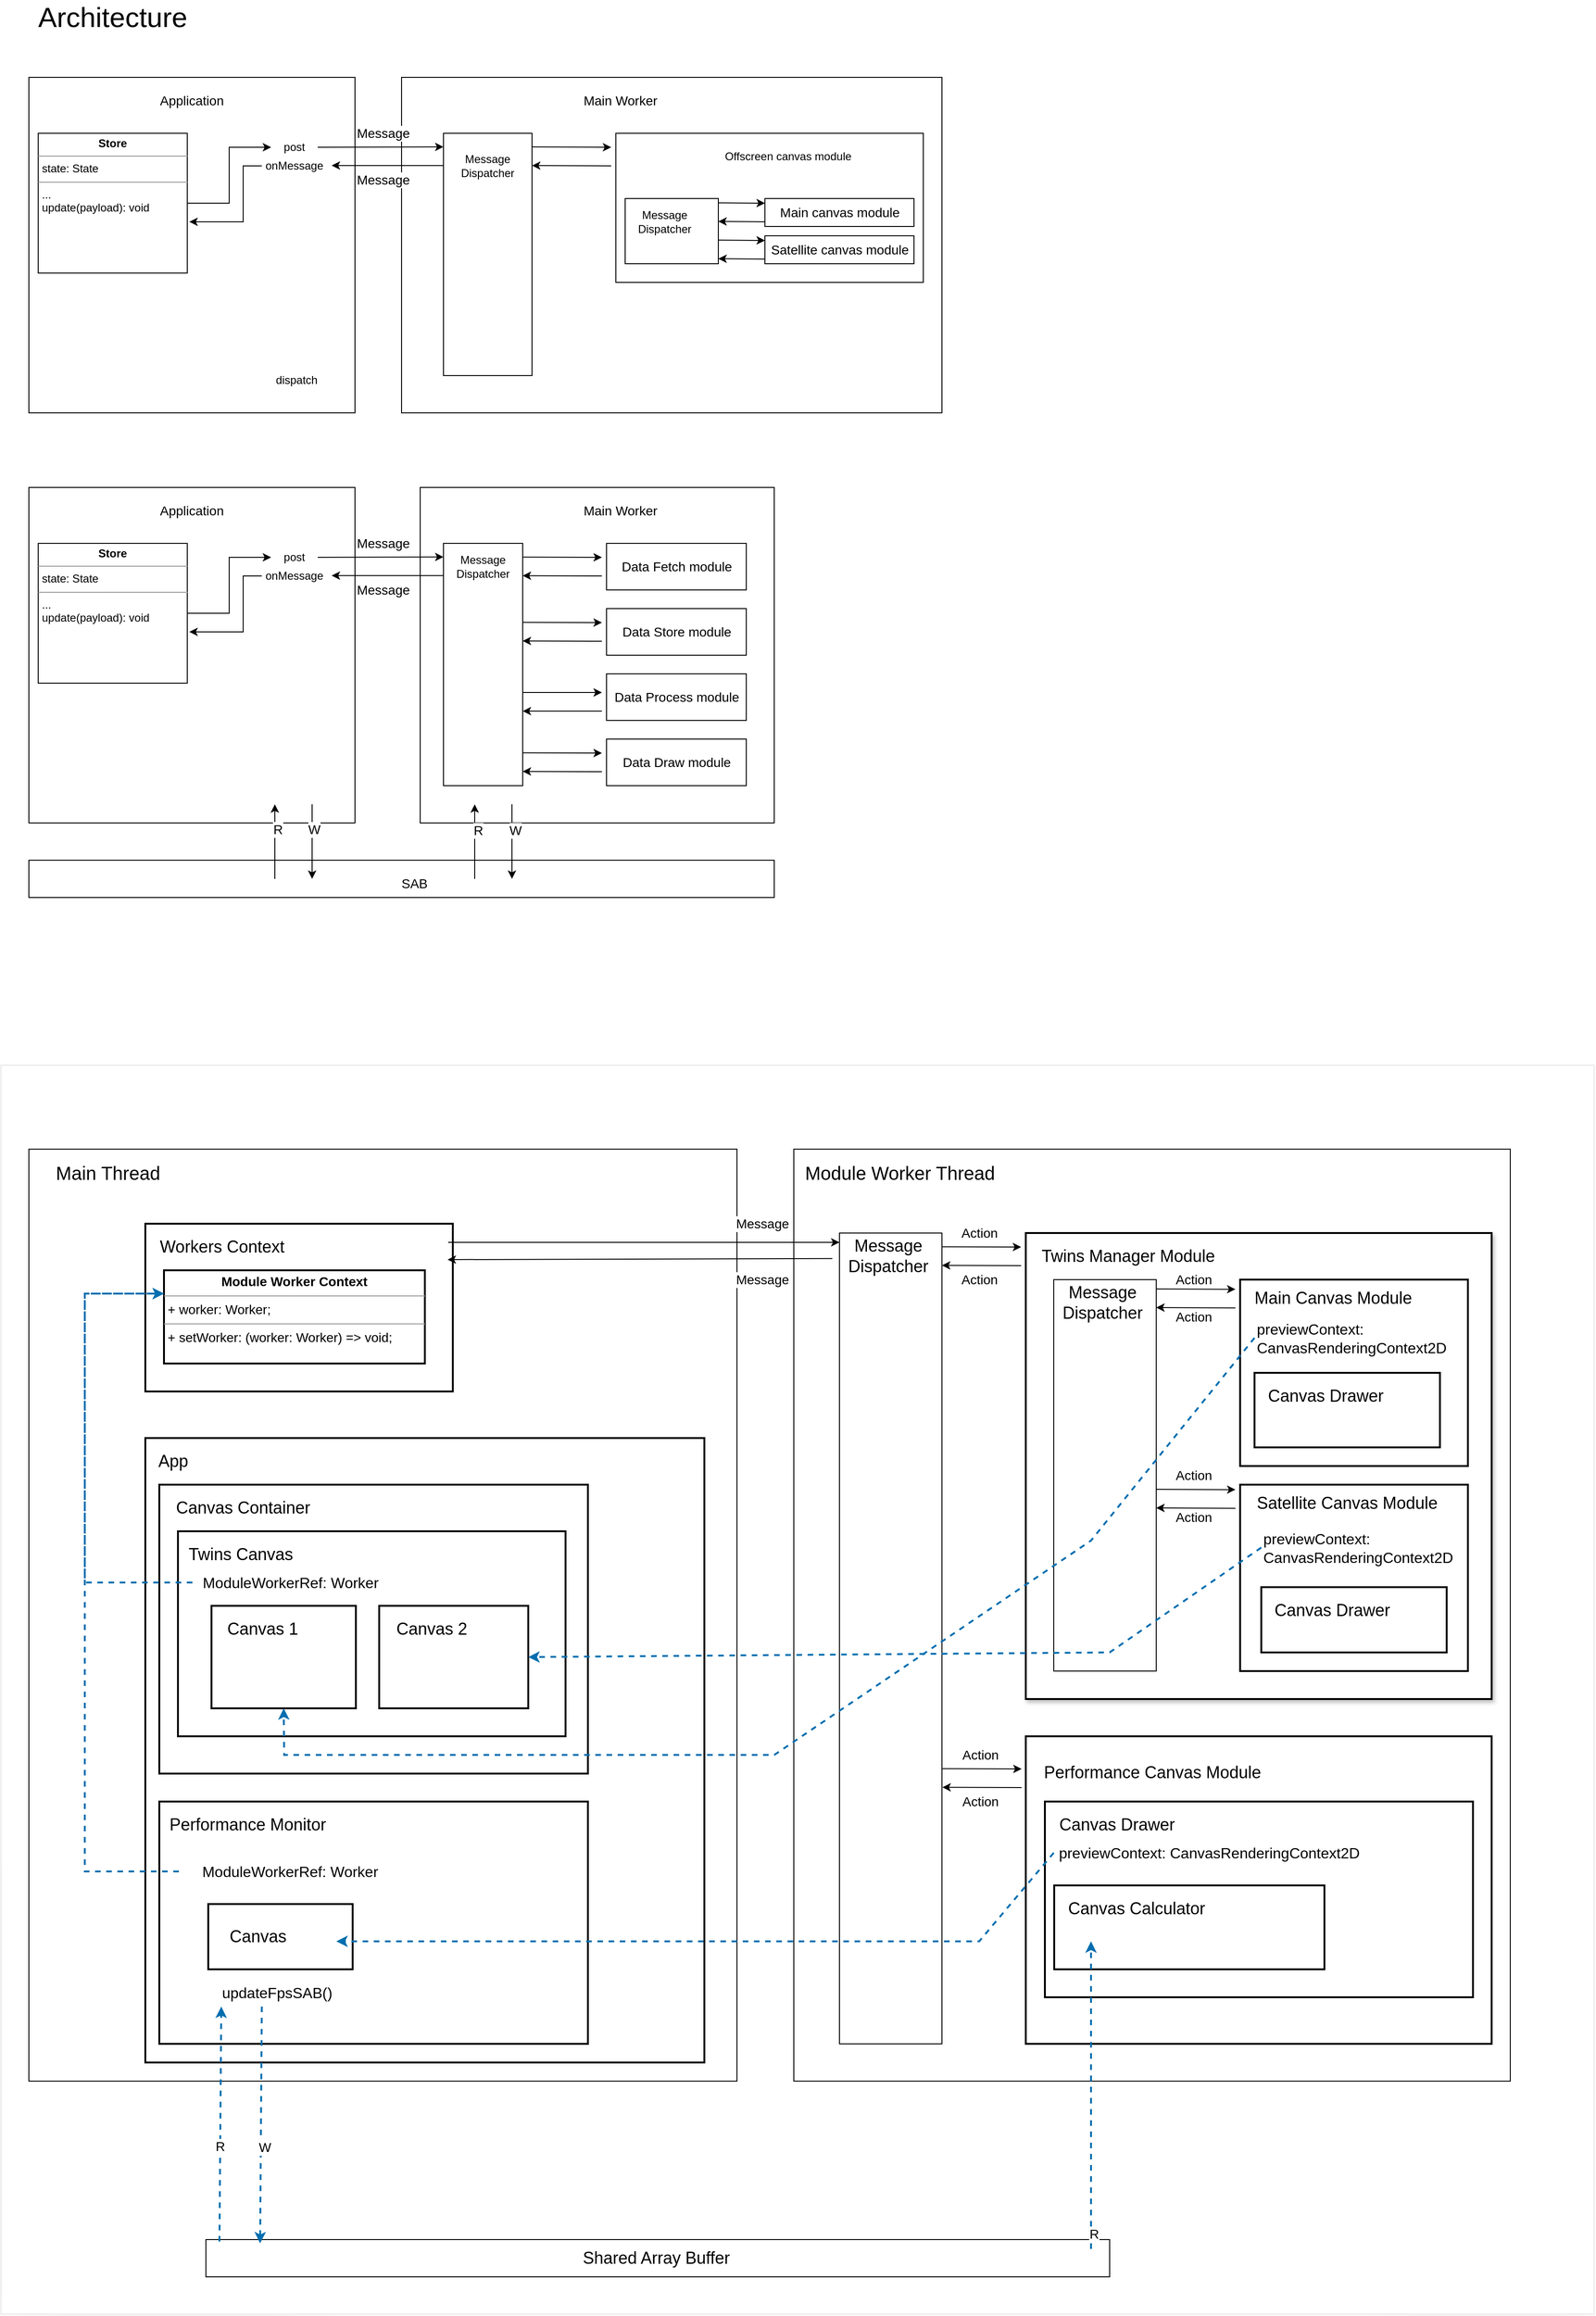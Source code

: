 <mxfile version="20.7.4" type="device"><diagram id="h54g0RJY-SKCdIhrQ2Me" name="Page-1"><mxGraphModel dx="5074" dy="2674" grid="1" gridSize="10" guides="1" tooltips="1" connect="1" arrows="1" fold="1" page="1" pageScale="1" pageWidth="827" pageHeight="1169" math="0" shadow="0"><root><mxCell id="0"/><mxCell id="1" parent="0"/><mxCell id="VuRKrDlXsBCHKtuJXxkc-2" value="" style="rounded=0;whiteSpace=wrap;html=1;" parent="1" vertex="1"><mxGeometry x="-1650" y="80" width="350" height="360" as="geometry"/></mxCell><mxCell id="VuRKrDlXsBCHKtuJXxkc-3" value="" style="rounded=0;whiteSpace=wrap;html=1;" parent="1" vertex="1"><mxGeometry x="-1250" y="80" width="580" height="360" as="geometry"/></mxCell><mxCell id="VuRKrDlXsBCHKtuJXxkc-4" value="Application" style="text;html=1;strokeColor=none;fillColor=none;align=center;verticalAlign=middle;whiteSpace=wrap;rounded=0;fontSize=14;" parent="1" vertex="1"><mxGeometry x="-1505" y="90" width="60" height="30" as="geometry"/></mxCell><mxCell id="VuRKrDlXsBCHKtuJXxkc-5" value="Main Worker" style="text;html=1;strokeColor=none;fillColor=none;align=center;verticalAlign=middle;whiteSpace=wrap;rounded=0;fontSize=14;" parent="1" vertex="1"><mxGeometry x="-1060" y="90" width="90" height="30" as="geometry"/></mxCell><mxCell id="VuRKrDlXsBCHKtuJXxkc-16" value="" style="rounded=0;whiteSpace=wrap;html=1;" parent="1" vertex="1"><mxGeometry x="-1205" y="140" width="95" height="260" as="geometry"/></mxCell><mxCell id="VuRKrDlXsBCHKtuJXxkc-17" value="Message Dispatcher" style="text;html=1;strokeColor=none;fillColor=none;align=center;verticalAlign=middle;whiteSpace=wrap;rounded=0;" parent="1" vertex="1"><mxGeometry x="-1190" y="160" width="65" height="30" as="geometry"/></mxCell><mxCell id="VuRKrDlXsBCHKtuJXxkc-54" value="" style="endArrow=classic;html=1;rounded=0;fontSize=14;" parent="1" edge="1"><mxGeometry width="50" height="50" relative="1" as="geometry"><mxPoint x="-1110" y="154.66" as="sourcePoint"/><mxPoint x="-1025" y="155" as="targetPoint"/></mxGeometry></mxCell><mxCell id="VuRKrDlXsBCHKtuJXxkc-55" value="" style="endArrow=classic;html=1;rounded=0;fontSize=14;" parent="1" edge="1"><mxGeometry width="50" height="50" relative="1" as="geometry"><mxPoint x="-1025" y="175" as="sourcePoint"/><mxPoint x="-1110" y="174.66" as="targetPoint"/></mxGeometry></mxCell><mxCell id="VuRKrDlXsBCHKtuJXxkc-62" value="" style="endArrow=classic;html=1;rounded=0;fontSize=14;exitX=1;exitY=0.5;exitDx=0;exitDy=0;" parent="1" source="VuRKrDlXsBCHKtuJXxkc-70" edge="1"><mxGeometry width="50" height="50" relative="1" as="geometry"><mxPoint x="-1325" y="154.58" as="sourcePoint"/><mxPoint x="-1205" y="154.58" as="targetPoint"/></mxGeometry></mxCell><mxCell id="VuRKrDlXsBCHKtuJXxkc-95" value="Message" style="edgeLabel;html=1;align=center;verticalAlign=middle;resizable=0;points=[];fontSize=14;" parent="VuRKrDlXsBCHKtuJXxkc-62" vertex="1" connectable="0"><mxGeometry x="0.264" y="3" relative="1" as="geometry"><mxPoint x="-16" y="-12" as="offset"/></mxGeometry></mxCell><mxCell id="VuRKrDlXsBCHKtuJXxkc-63" value="" style="endArrow=classic;html=1;rounded=0;fontSize=14;" parent="1" edge="1"><mxGeometry width="50" height="50" relative="1" as="geometry"><mxPoint x="-1205" y="174.58" as="sourcePoint"/><mxPoint x="-1325" y="174.58" as="targetPoint"/></mxGeometry></mxCell><mxCell id="VuRKrDlXsBCHKtuJXxkc-90" style="edgeStyle=orthogonalEdgeStyle;rounded=0;orthogonalLoop=1;jettySize=auto;html=1;exitX=0;exitY=0.5;exitDx=0;exitDy=0;entryX=1.014;entryY=0.633;entryDx=0;entryDy=0;entryPerimeter=0;fontSize=14;" parent="1" source="VuRKrDlXsBCHKtuJXxkc-69" target="VuRKrDlXsBCHKtuJXxkc-87" edge="1"><mxGeometry relative="1" as="geometry"><Array as="points"><mxPoint x="-1420" y="175"/><mxPoint x="-1420" y="235"/></Array></mxGeometry></mxCell><mxCell id="VuRKrDlXsBCHKtuJXxkc-69" value="onMessage" style="text;html=1;strokeColor=none;fillColor=none;align=center;verticalAlign=middle;whiteSpace=wrap;rounded=0;" parent="1" vertex="1"><mxGeometry x="-1400" y="160" width="70" height="30" as="geometry"/></mxCell><mxCell id="VuRKrDlXsBCHKtuJXxkc-70" value="post" style="text;html=1;strokeColor=none;fillColor=none;align=center;verticalAlign=middle;whiteSpace=wrap;rounded=0;" parent="1" vertex="1"><mxGeometry x="-1390" y="140" width="50" height="30" as="geometry"/></mxCell><mxCell id="VuRKrDlXsBCHKtuJXxkc-76" value="dispatch" style="text;html=1;strokeColor=none;fillColor=none;align=center;verticalAlign=middle;whiteSpace=wrap;rounded=0;" parent="1" vertex="1"><mxGeometry x="-1390" y="390" width="55" height="30" as="geometry"/></mxCell><mxCell id="VuRKrDlXsBCHKtuJXxkc-88" style="edgeStyle=orthogonalEdgeStyle;rounded=0;orthogonalLoop=1;jettySize=auto;html=1;exitX=1;exitY=0.5;exitDx=0;exitDy=0;fontSize=14;entryX=0;entryY=0.5;entryDx=0;entryDy=0;" parent="1" source="VuRKrDlXsBCHKtuJXxkc-87" target="VuRKrDlXsBCHKtuJXxkc-70" edge="1"><mxGeometry relative="1" as="geometry"><mxPoint x="-1400" y="155" as="targetPoint"/></mxGeometry></mxCell><mxCell id="VuRKrDlXsBCHKtuJXxkc-87" value="&lt;p style=&quot;margin:0px;margin-top:4px;text-align:center;&quot;&gt;&lt;b&gt;Store&lt;/b&gt;&lt;/p&gt;&lt;hr size=&quot;1&quot;&gt;&lt;p style=&quot;margin:0px;margin-left:4px;&quot;&gt;state: State&lt;/p&gt;&lt;hr size=&quot;1&quot;&gt;&lt;p style=&quot;margin:0px;margin-left:4px;&quot;&gt;...&lt;/p&gt;&lt;p style=&quot;margin:0px;margin-left:4px;&quot;&gt;update(payload): void&lt;/p&gt;" style="verticalAlign=top;align=left;overflow=fill;fontSize=12;fontFamily=Helvetica;html=1;" parent="1" vertex="1"><mxGeometry x="-1640" y="140" width="160" height="150" as="geometry"/></mxCell><mxCell id="VuRKrDlXsBCHKtuJXxkc-96" value="Message" style="edgeLabel;html=1;align=center;verticalAlign=middle;resizable=0;points=[];fontSize=14;" parent="1" vertex="1" connectable="0"><mxGeometry x="-1270.0" y="190.004" as="geometry"/></mxCell><mxCell id="VuRKrDlXsBCHKtuJXxkc-97" value="" style="rounded=0;whiteSpace=wrap;html=1;" parent="1" vertex="1"><mxGeometry x="-1650" y="520" width="350" height="360" as="geometry"/></mxCell><mxCell id="VuRKrDlXsBCHKtuJXxkc-98" value="" style="rounded=0;whiteSpace=wrap;html=1;" parent="1" vertex="1"><mxGeometry x="-1230" y="520" width="380" height="360" as="geometry"/></mxCell><mxCell id="VuRKrDlXsBCHKtuJXxkc-99" value="Application" style="text;html=1;strokeColor=none;fillColor=none;align=center;verticalAlign=middle;whiteSpace=wrap;rounded=0;fontSize=14;" parent="1" vertex="1"><mxGeometry x="-1505" y="530" width="60" height="30" as="geometry"/></mxCell><mxCell id="VuRKrDlXsBCHKtuJXxkc-100" value="Main Worker" style="text;html=1;strokeColor=none;fillColor=none;align=center;verticalAlign=middle;whiteSpace=wrap;rounded=0;fontSize=14;" parent="1" vertex="1"><mxGeometry x="-1060" y="530" width="90" height="30" as="geometry"/></mxCell><mxCell id="VuRKrDlXsBCHKtuJXxkc-101" value="" style="rounded=0;whiteSpace=wrap;html=1;" parent="1" vertex="1"><mxGeometry x="-1205" y="580" width="85" height="260" as="geometry"/></mxCell><mxCell id="VuRKrDlXsBCHKtuJXxkc-102" value="Message Dispatcher" style="text;html=1;strokeColor=none;fillColor=none;align=center;verticalAlign=middle;whiteSpace=wrap;rounded=0;" parent="1" vertex="1"><mxGeometry x="-1200" y="590" width="75" height="30" as="geometry"/></mxCell><mxCell id="VuRKrDlXsBCHKtuJXxkc-103" value="Data Store module" style="html=1;fontSize=14;" parent="1" vertex="1"><mxGeometry x="-1030" y="650" width="150" height="50" as="geometry"/></mxCell><mxCell id="VuRKrDlXsBCHKtuJXxkc-104" value="Data Process module" style="html=1;fontSize=14;" parent="1" vertex="1"><mxGeometry x="-1030" y="720" width="150" height="50" as="geometry"/></mxCell><mxCell id="VuRKrDlXsBCHKtuJXxkc-105" value="Data Draw module" style="html=1;fontSize=14;" parent="1" vertex="1"><mxGeometry x="-1030" y="790" width="150" height="50" as="geometry"/></mxCell><mxCell id="VuRKrDlXsBCHKtuJXxkc-106" value="Data Fetch module" style="html=1;fontSize=14;" parent="1" vertex="1"><mxGeometry x="-1030" y="580" width="150" height="50" as="geometry"/></mxCell><mxCell id="VuRKrDlXsBCHKtuJXxkc-115" value="" style="endArrow=classic;html=1;rounded=0;fontSize=14;exitX=1;exitY=0.5;exitDx=0;exitDy=0;" parent="1" source="VuRKrDlXsBCHKtuJXxkc-120" edge="1"><mxGeometry width="50" height="50" relative="1" as="geometry"><mxPoint x="-1325" y="594.58" as="sourcePoint"/><mxPoint x="-1205" y="594.58" as="targetPoint"/></mxGeometry></mxCell><mxCell id="VuRKrDlXsBCHKtuJXxkc-116" value="Message" style="edgeLabel;html=1;align=center;verticalAlign=middle;resizable=0;points=[];fontSize=14;" parent="VuRKrDlXsBCHKtuJXxkc-115" vertex="1" connectable="0"><mxGeometry x="0.264" y="3" relative="1" as="geometry"><mxPoint x="-16" y="-12" as="offset"/></mxGeometry></mxCell><mxCell id="VuRKrDlXsBCHKtuJXxkc-117" value="" style="endArrow=classic;html=1;rounded=0;fontSize=14;" parent="1" edge="1"><mxGeometry width="50" height="50" relative="1" as="geometry"><mxPoint x="-1205" y="614.58" as="sourcePoint"/><mxPoint x="-1325" y="614.58" as="targetPoint"/></mxGeometry></mxCell><mxCell id="VuRKrDlXsBCHKtuJXxkc-118" style="edgeStyle=orthogonalEdgeStyle;rounded=0;orthogonalLoop=1;jettySize=auto;html=1;exitX=0;exitY=0.5;exitDx=0;exitDy=0;entryX=1.014;entryY=0.633;entryDx=0;entryDy=0;entryPerimeter=0;fontSize=14;" parent="1" source="VuRKrDlXsBCHKtuJXxkc-119" target="VuRKrDlXsBCHKtuJXxkc-123" edge="1"><mxGeometry relative="1" as="geometry"><Array as="points"><mxPoint x="-1420" y="615"/><mxPoint x="-1420" y="675"/></Array></mxGeometry></mxCell><mxCell id="VuRKrDlXsBCHKtuJXxkc-119" value="onMessage" style="text;html=1;strokeColor=none;fillColor=none;align=center;verticalAlign=middle;whiteSpace=wrap;rounded=0;" parent="1" vertex="1"><mxGeometry x="-1400" y="600" width="70" height="30" as="geometry"/></mxCell><mxCell id="VuRKrDlXsBCHKtuJXxkc-120" value="post" style="text;html=1;strokeColor=none;fillColor=none;align=center;verticalAlign=middle;whiteSpace=wrap;rounded=0;" parent="1" vertex="1"><mxGeometry x="-1390" y="580" width="50" height="30" as="geometry"/></mxCell><mxCell id="VuRKrDlXsBCHKtuJXxkc-122" style="edgeStyle=orthogonalEdgeStyle;rounded=0;orthogonalLoop=1;jettySize=auto;html=1;exitX=1;exitY=0.5;exitDx=0;exitDy=0;fontSize=14;entryX=0;entryY=0.5;entryDx=0;entryDy=0;" parent="1" source="VuRKrDlXsBCHKtuJXxkc-123" target="VuRKrDlXsBCHKtuJXxkc-120" edge="1"><mxGeometry relative="1" as="geometry"><mxPoint x="-1400" y="595" as="targetPoint"/></mxGeometry></mxCell><mxCell id="VuRKrDlXsBCHKtuJXxkc-123" value="&lt;p style=&quot;margin:0px;margin-top:4px;text-align:center;&quot;&gt;&lt;b&gt;Store&lt;/b&gt;&lt;/p&gt;&lt;hr size=&quot;1&quot;&gt;&lt;p style=&quot;margin:0px;margin-left:4px;&quot;&gt;state: State&lt;/p&gt;&lt;hr size=&quot;1&quot;&gt;&lt;p style=&quot;margin:0px;margin-left:4px;&quot;&gt;...&lt;/p&gt;&lt;p style=&quot;margin:0px;margin-left:4px;&quot;&gt;update(payload): void&lt;/p&gt;" style="verticalAlign=top;align=left;overflow=fill;fontSize=12;fontFamily=Helvetica;html=1;" parent="1" vertex="1"><mxGeometry x="-1640" y="580" width="160" height="150" as="geometry"/></mxCell><mxCell id="VuRKrDlXsBCHKtuJXxkc-124" value="Message" style="edgeLabel;html=1;align=center;verticalAlign=middle;resizable=0;points=[];fontSize=14;" parent="1" vertex="1" connectable="0"><mxGeometry x="-1270.0" y="630.004" as="geometry"/></mxCell><mxCell id="VuRKrDlXsBCHKtuJXxkc-125" value="" style="rounded=0;whiteSpace=wrap;html=1;fontSize=14;" parent="1" vertex="1"><mxGeometry x="-1650" y="920" width="800" height="40" as="geometry"/></mxCell><mxCell id="VuRKrDlXsBCHKtuJXxkc-126" value="SAB" style="text;html=1;strokeColor=none;fillColor=none;align=center;verticalAlign=middle;whiteSpace=wrap;rounded=0;fontSize=14;" parent="1" vertex="1"><mxGeometry x="-1266" y="930" width="60" height="30" as="geometry"/></mxCell><mxCell id="VuRKrDlXsBCHKtuJXxkc-136" value="" style="endArrow=classic;html=1;rounded=0;fontSize=14;" parent="1" edge="1"><mxGeometry width="50" height="50" relative="1" as="geometry"><mxPoint x="-1171.5" y="940" as="sourcePoint"/><mxPoint x="-1171.5" y="860" as="targetPoint"/></mxGeometry></mxCell><mxCell id="VuRKrDlXsBCHKtuJXxkc-141" value="R" style="edgeLabel;html=1;align=center;verticalAlign=middle;resizable=0;points=[];fontSize=14;" parent="VuRKrDlXsBCHKtuJXxkc-136" vertex="1" connectable="0"><mxGeometry x="0.295" y="-3" relative="1" as="geometry"><mxPoint as="offset"/></mxGeometry></mxCell><mxCell id="VuRKrDlXsBCHKtuJXxkc-137" value="" style="endArrow=classic;html=1;rounded=0;fontSize=14;" parent="1" edge="1"><mxGeometry width="50" height="50" relative="1" as="geometry"><mxPoint x="-1131.5" y="860" as="sourcePoint"/><mxPoint x="-1131.5" y="940" as="targetPoint"/></mxGeometry></mxCell><mxCell id="VuRKrDlXsBCHKtuJXxkc-140" value="W" style="edgeLabel;html=1;align=center;verticalAlign=middle;resizable=0;points=[];fontSize=14;" parent="VuRKrDlXsBCHKtuJXxkc-137" vertex="1" connectable="0"><mxGeometry x="-0.315" y="3" relative="1" as="geometry"><mxPoint as="offset"/></mxGeometry></mxCell><mxCell id="VuRKrDlXsBCHKtuJXxkc-138" value="" style="endArrow=classic;html=1;rounded=0;fontSize=14;" parent="1" edge="1"><mxGeometry width="50" height="50" relative="1" as="geometry"><mxPoint x="-1386" y="940" as="sourcePoint"/><mxPoint x="-1386" y="860" as="targetPoint"/></mxGeometry></mxCell><mxCell id="VuRKrDlXsBCHKtuJXxkc-143" value="R" style="edgeLabel;html=1;align=center;verticalAlign=middle;resizable=0;points=[];fontSize=14;" parent="VuRKrDlXsBCHKtuJXxkc-138" vertex="1" connectable="0"><mxGeometry x="0.335" y="-3" relative="1" as="geometry"><mxPoint as="offset"/></mxGeometry></mxCell><mxCell id="VuRKrDlXsBCHKtuJXxkc-139" value="" style="endArrow=classic;html=1;rounded=0;fontSize=14;" parent="1" edge="1"><mxGeometry width="50" height="50" relative="1" as="geometry"><mxPoint x="-1346" y="860" as="sourcePoint"/><mxPoint x="-1346" y="940" as="targetPoint"/></mxGeometry></mxCell><mxCell id="VuRKrDlXsBCHKtuJXxkc-142" value="W" style="edgeLabel;html=1;align=center;verticalAlign=middle;resizable=0;points=[];fontSize=14;" parent="VuRKrDlXsBCHKtuJXxkc-139" vertex="1" connectable="0"><mxGeometry x="-0.335" y="2" relative="1" as="geometry"><mxPoint as="offset"/></mxGeometry></mxCell><mxCell id="VuRKrDlXsBCHKtuJXxkc-147" value="Architecture" style="text;html=1;strokeColor=none;fillColor=none;align=center;verticalAlign=middle;whiteSpace=wrap;rounded=0;fontSize=30;" parent="1" vertex="1"><mxGeometry x="-1650" width="180" height="30" as="geometry"/></mxCell><mxCell id="VuRKrDlXsBCHKtuJXxkc-157" value="" style="endArrow=classic;html=1;rounded=0;fontSize=14;" parent="1" edge="1"><mxGeometry width="50" height="50" relative="1" as="geometry"><mxPoint x="-1120" y="594.7" as="sourcePoint"/><mxPoint x="-1035" y="595.04" as="targetPoint"/></mxGeometry></mxCell><mxCell id="VuRKrDlXsBCHKtuJXxkc-158" value="" style="endArrow=classic;html=1;rounded=0;fontSize=14;" parent="1" edge="1"><mxGeometry width="50" height="50" relative="1" as="geometry"><mxPoint x="-1035" y="615.04" as="sourcePoint"/><mxPoint x="-1120" y="614.7" as="targetPoint"/></mxGeometry></mxCell><mxCell id="VuRKrDlXsBCHKtuJXxkc-159" value="" style="endArrow=classic;html=1;rounded=0;fontSize=14;" parent="1" edge="1"><mxGeometry width="50" height="50" relative="1" as="geometry"><mxPoint x="-1120" y="664.7" as="sourcePoint"/><mxPoint x="-1035" y="665.04" as="targetPoint"/></mxGeometry></mxCell><mxCell id="VuRKrDlXsBCHKtuJXxkc-160" value="" style="endArrow=classic;html=1;rounded=0;fontSize=14;" parent="1" edge="1"><mxGeometry width="50" height="50" relative="1" as="geometry"><mxPoint x="-1035" y="685.04" as="sourcePoint"/><mxPoint x="-1120" y="684.7" as="targetPoint"/></mxGeometry></mxCell><mxCell id="VuRKrDlXsBCHKtuJXxkc-161" value="" style="endArrow=classic;html=1;rounded=0;fontSize=14;" parent="1" edge="1"><mxGeometry width="50" height="50" relative="1" as="geometry"><mxPoint x="-1120" y="740.04" as="sourcePoint"/><mxPoint x="-1035" y="740.04" as="targetPoint"/></mxGeometry></mxCell><mxCell id="VuRKrDlXsBCHKtuJXxkc-162" value="" style="endArrow=classic;html=1;rounded=0;fontSize=14;" parent="1" edge="1"><mxGeometry width="50" height="50" relative="1" as="geometry"><mxPoint x="-1035" y="760.04" as="sourcePoint"/><mxPoint x="-1120" y="760.04" as="targetPoint"/></mxGeometry></mxCell><mxCell id="VuRKrDlXsBCHKtuJXxkc-163" value="" style="endArrow=classic;html=1;rounded=0;fontSize=14;" parent="1" edge="1"><mxGeometry width="50" height="50" relative="1" as="geometry"><mxPoint x="-1120" y="804.7" as="sourcePoint"/><mxPoint x="-1035" y="805.04" as="targetPoint"/></mxGeometry></mxCell><mxCell id="VuRKrDlXsBCHKtuJXxkc-164" value="" style="endArrow=classic;html=1;rounded=0;fontSize=14;" parent="1" edge="1"><mxGeometry width="50" height="50" relative="1" as="geometry"><mxPoint x="-1035" y="825.04" as="sourcePoint"/><mxPoint x="-1120" y="824.7" as="targetPoint"/></mxGeometry></mxCell><mxCell id="S-R1VQh-44AHPfIKQIAo-4" value="" style="rounded=0;whiteSpace=wrap;html=1;" parent="1" vertex="1"><mxGeometry x="-1020" y="140" width="330" height="160" as="geometry"/></mxCell><mxCell id="S-R1VQh-44AHPfIKQIAo-5" value="Main canvas module" style="html=1;fontSize=14;" parent="1" vertex="1"><mxGeometry x="-860" y="210" width="160" height="30" as="geometry"/></mxCell><mxCell id="S-R1VQh-44AHPfIKQIAo-6" value="Satellite canvas module" style="html=1;fontSize=14;" parent="1" vertex="1"><mxGeometry x="-860" y="250" width="160" height="30" as="geometry"/></mxCell><mxCell id="S-R1VQh-44AHPfIKQIAo-7" value="Offscreen canvas module" style="text;html=1;strokeColor=none;fillColor=none;align=center;verticalAlign=middle;whiteSpace=wrap;rounded=0;" parent="1" vertex="1"><mxGeometry x="-910" y="150" width="150" height="30" as="geometry"/></mxCell><mxCell id="S-R1VQh-44AHPfIKQIAo-8" value="" style="rounded=0;whiteSpace=wrap;html=1;" parent="1" vertex="1"><mxGeometry x="-1010" y="210" width="100" height="70" as="geometry"/></mxCell><mxCell id="S-R1VQh-44AHPfIKQIAo-9" value="Message Dispatcher" style="text;html=1;strokeColor=none;fillColor=none;align=center;verticalAlign=middle;whiteSpace=wrap;rounded=0;" parent="1" vertex="1"><mxGeometry x="-1000" y="220" width="65" height="30" as="geometry"/></mxCell><mxCell id="S-R1VQh-44AHPfIKQIAo-10" value="" style="endArrow=classic;html=1;rounded=0;fontSize=14;" parent="1" edge="1"><mxGeometry width="50" height="50" relative="1" as="geometry"><mxPoint x="-910" y="214.57" as="sourcePoint"/><mxPoint x="-860" y="215" as="targetPoint"/></mxGeometry></mxCell><mxCell id="S-R1VQh-44AHPfIKQIAo-11" value="" style="endArrow=classic;html=1;rounded=0;fontSize=14;" parent="1" edge="1"><mxGeometry width="50" height="50" relative="1" as="geometry"><mxPoint x="-860" y="235" as="sourcePoint"/><mxPoint x="-910" y="234.57" as="targetPoint"/></mxGeometry></mxCell><mxCell id="S-R1VQh-44AHPfIKQIAo-12" value="" style="endArrow=classic;html=1;rounded=0;fontSize=14;" parent="1" edge="1"><mxGeometry width="50" height="50" relative="1" as="geometry"><mxPoint x="-910" y="254.57" as="sourcePoint"/><mxPoint x="-860" y="255" as="targetPoint"/></mxGeometry></mxCell><mxCell id="S-R1VQh-44AHPfIKQIAo-13" value="" style="endArrow=classic;html=1;rounded=0;fontSize=14;" parent="1" edge="1"><mxGeometry width="50" height="50" relative="1" as="geometry"><mxPoint x="-860" y="275" as="sourcePoint"/><mxPoint x="-910" y="274.57" as="targetPoint"/></mxGeometry></mxCell><mxCell id="ACJTc31uVRJw_u5zRd6C-112" value="" style="rounded=0;whiteSpace=wrap;html=1;shadow=0;glass=0;sketch=1;strokeColor=#F0F0F0;strokeWidth=2;fontSize=16;" vertex="1" parent="1"><mxGeometry x="-1680" y="1140" width="1710" height="1340" as="geometry"/></mxCell><mxCell id="ACJTc31uVRJw_u5zRd6C-113" value="" style="rounded=0;whiteSpace=wrap;html=1;" vertex="1" parent="1"><mxGeometry x="-1650" y="1230" width="760" height="1000" as="geometry"/></mxCell><mxCell id="ACJTc31uVRJw_u5zRd6C-114" value="Main Thread" style="text;html=1;strokeColor=none;fillColor=none;align=center;verticalAlign=middle;whiteSpace=wrap;rounded=0;strokeWidth=2;fontSize=18;" vertex="1" parent="1"><mxGeometry x="-829" y="1230" width="150" height="30" as="geometry"/></mxCell><mxCell id="ACJTc31uVRJw_u5zRd6C-115" value="" style="rounded=0;whiteSpace=wrap;html=1;" vertex="1" parent="1"><mxGeometry x="-829" y="1230" width="769" height="1000" as="geometry"/></mxCell><mxCell id="ACJTc31uVRJw_u5zRd6C-116" value="Main Thread" style="text;html=1;strokeColor=none;fillColor=none;align=center;verticalAlign=middle;whiteSpace=wrap;rounded=0;strokeWidth=2;fontSize=20;" vertex="1" parent="1"><mxGeometry x="-1640" y="1240" width="150" height="30" as="geometry"/></mxCell><mxCell id="ACJTc31uVRJw_u5zRd6C-117" value="Module Worker Thread" style="text;html=1;strokeColor=none;fillColor=none;align=center;verticalAlign=middle;whiteSpace=wrap;rounded=0;strokeWidth=2;fontSize=20;" vertex="1" parent="1"><mxGeometry x="-820" y="1240" width="210" height="30" as="geometry"/></mxCell><mxCell id="ACJTc31uVRJw_u5zRd6C-118" value="" style="rounded=0;whiteSpace=wrap;html=1;strokeWidth=2;fontSize=18;" vertex="1" parent="1"><mxGeometry x="-1525" y="1540" width="600" height="670" as="geometry"/></mxCell><mxCell id="ACJTc31uVRJw_u5zRd6C-119" value="App" style="text;html=1;strokeColor=none;fillColor=none;align=center;verticalAlign=middle;whiteSpace=wrap;rounded=0;strokeWidth=2;fontSize=18;" vertex="1" parent="1"><mxGeometry x="-1525" y="1550" width="60" height="30" as="geometry"/></mxCell><mxCell id="ACJTc31uVRJw_u5zRd6C-120" value="" style="rounded=0;whiteSpace=wrap;html=1;strokeWidth=2;fontSize=18;" vertex="1" parent="1"><mxGeometry x="-1510" y="1590" width="460" height="310" as="geometry"/></mxCell><mxCell id="ACJTc31uVRJw_u5zRd6C-121" value="" style="rounded=0;whiteSpace=wrap;html=1;strokeWidth=2;fontSize=18;" vertex="1" parent="1"><mxGeometry x="-1510" y="1930" width="460" height="260" as="geometry"/></mxCell><mxCell id="ACJTc31uVRJw_u5zRd6C-122" value="Performance Monitor" style="text;html=1;strokeColor=none;fillColor=none;align=center;verticalAlign=middle;whiteSpace=wrap;rounded=0;strokeWidth=2;fontSize=18;" vertex="1" parent="1"><mxGeometry x="-1505" y="1940" width="180" height="30" as="geometry"/></mxCell><mxCell id="ACJTc31uVRJw_u5zRd6C-123" value="Canvas Container" style="text;html=1;strokeColor=none;fillColor=none;align=center;verticalAlign=middle;whiteSpace=wrap;rounded=0;strokeWidth=2;fontSize=18;" vertex="1" parent="1"><mxGeometry x="-1500" y="1600" width="160" height="30" as="geometry"/></mxCell><mxCell id="ACJTc31uVRJw_u5zRd6C-124" value="" style="rounded=0;whiteSpace=wrap;html=1;strokeWidth=2;fontSize=18;" vertex="1" parent="1"><mxGeometry x="-1490" y="1640" width="416" height="220" as="geometry"/></mxCell><mxCell id="ACJTc31uVRJw_u5zRd6C-125" value="Twins Canvas" style="text;html=1;strokeColor=none;fillColor=none;align=center;verticalAlign=middle;whiteSpace=wrap;rounded=0;strokeWidth=2;fontSize=18;" vertex="1" parent="1"><mxGeometry x="-1485" y="1650" width="125" height="30" as="geometry"/></mxCell><mxCell id="ACJTc31uVRJw_u5zRd6C-126" value="" style="rounded=0;whiteSpace=wrap;html=1;strokeWidth=2;fontSize=18;" vertex="1" parent="1"><mxGeometry x="-1525" y="1310" width="330" height="180" as="geometry"/></mxCell><mxCell id="ACJTc31uVRJw_u5zRd6C-127" value="Workers Context" style="text;html=1;strokeColor=none;fillColor=none;align=center;verticalAlign=middle;whiteSpace=wrap;rounded=0;strokeWidth=2;fontSize=18;" vertex="1" parent="1"><mxGeometry x="-1520" y="1320" width="155" height="30" as="geometry"/></mxCell><mxCell id="ACJTc31uVRJw_u5zRd6C-128" value="&lt;p style=&quot;margin:0px;margin-top:4px;text-align:center;&quot;&gt;&lt;b style=&quot;font-size: 14px;&quot;&gt;Module Worker Context&lt;/b&gt;&lt;/p&gt;&lt;hr size=&quot;1&quot;&gt;&lt;p style=&quot;margin: 0px 0px 0px 4px; font-size: 14px;&quot;&gt;+ worker: Worker;&lt;/p&gt;&lt;hr size=&quot;1&quot;&gt;&lt;p style=&quot;margin: 0px 0px 0px 4px; font-size: 14px;&quot;&gt;+ setWorker: (worker: Worker) =&amp;gt; void;&lt;/p&gt;" style="verticalAlign=top;align=left;overflow=fill;fontSize=12;fontFamily=Helvetica;html=1;strokeWidth=2;" vertex="1" parent="1"><mxGeometry x="-1505" y="1360" width="280" height="100" as="geometry"/></mxCell><mxCell id="ACJTc31uVRJw_u5zRd6C-129" value="" style="rounded=0;whiteSpace=wrap;html=1;fontSize=14;" vertex="1" parent="1"><mxGeometry x="-780" y="1320" width="110" height="870" as="geometry"/></mxCell><mxCell id="ACJTc31uVRJw_u5zRd6C-130" value="Message Dispatcher" style="text;html=1;strokeColor=none;fillColor=none;align=center;verticalAlign=middle;whiteSpace=wrap;rounded=0;fontSize=18;" vertex="1" parent="1"><mxGeometry x="-780" y="1330" width="105" height="30" as="geometry"/></mxCell><mxCell id="ACJTc31uVRJw_u5zRd6C-131" value="" style="endArrow=classic;html=1;rounded=0;fontSize=14;" edge="1" parent="1"><mxGeometry width="50" height="50" relative="1" as="geometry"><mxPoint x="-670" y="1334.7" as="sourcePoint"/><mxPoint x="-585" y="1335.04" as="targetPoint"/></mxGeometry></mxCell><mxCell id="ACJTc31uVRJw_u5zRd6C-132" value="" style="endArrow=classic;html=1;rounded=0;fontSize=14;" edge="1" parent="1"><mxGeometry width="50" height="50" relative="1" as="geometry"><mxPoint x="-585" y="1355.04" as="sourcePoint"/><mxPoint x="-670" y="1354.7" as="targetPoint"/></mxGeometry></mxCell><mxCell id="ACJTc31uVRJw_u5zRd6C-133" value="" style="rounded=0;whiteSpace=wrap;html=1;strokeWidth=2;fontSize=18;glass=0;shadow=1;" vertex="1" parent="1"><mxGeometry x="-580" y="1320" width="500" height="500" as="geometry"/></mxCell><mxCell id="ACJTc31uVRJw_u5zRd6C-134" value="Twins Manager Module" style="text;html=1;strokeColor=none;fillColor=none;align=center;verticalAlign=middle;whiteSpace=wrap;rounded=0;strokeWidth=2;fontSize=18;" vertex="1" parent="1"><mxGeometry x="-570" y="1330" width="200" height="30" as="geometry"/></mxCell><mxCell id="ACJTc31uVRJw_u5zRd6C-135" value="" style="rounded=0;whiteSpace=wrap;html=1;strokeWidth=2;fontSize=18;" vertex="1" parent="1"><mxGeometry x="-350" y="1370" width="244.5" height="200" as="geometry"/></mxCell><mxCell id="ACJTc31uVRJw_u5zRd6C-136" value="Main Canvas Module" style="text;html=1;strokeColor=none;fillColor=none;align=center;verticalAlign=middle;whiteSpace=wrap;rounded=0;strokeWidth=2;fontSize=18;" vertex="1" parent="1"><mxGeometry x="-340" y="1375" width="180" height="30" as="geometry"/></mxCell><mxCell id="ACJTc31uVRJw_u5zRd6C-137" value="" style="rounded=0;whiteSpace=wrap;html=1;strokeWidth=2;fontSize=18;" vertex="1" parent="1"><mxGeometry x="-350" y="1590" width="244.5" height="200" as="geometry"/></mxCell><mxCell id="ACJTc31uVRJw_u5zRd6C-138" value="Satellite Canvas Module" style="text;html=1;strokeColor=none;fillColor=none;align=center;verticalAlign=middle;whiteSpace=wrap;rounded=0;strokeWidth=2;fontSize=18;" vertex="1" parent="1"><mxGeometry x="-340" y="1595" width="210" height="30" as="geometry"/></mxCell><mxCell id="ACJTc31uVRJw_u5zRd6C-139" value="" style="rounded=0;whiteSpace=wrap;html=1;strokeWidth=2;fontSize=18;" vertex="1" parent="1"><mxGeometry x="-1454" y="1720" width="155" height="110" as="geometry"/></mxCell><mxCell id="ACJTc31uVRJw_u5zRd6C-140" value="" style="rounded=0;whiteSpace=wrap;html=1;strokeWidth=2;fontSize=18;" vertex="1" parent="1"><mxGeometry x="-1274" y="1720" width="160" height="110" as="geometry"/></mxCell><mxCell id="ACJTc31uVRJw_u5zRd6C-141" value="Canvas 1" style="text;html=1;strokeColor=none;fillColor=none;align=center;verticalAlign=middle;whiteSpace=wrap;rounded=0;strokeWidth=2;fontSize=18;" vertex="1" parent="1"><mxGeometry x="-1444" y="1730" width="90" height="30" as="geometry"/></mxCell><mxCell id="ACJTc31uVRJw_u5zRd6C-142" value="Canvas 2" style="text;html=1;strokeColor=none;fillColor=none;align=center;verticalAlign=middle;whiteSpace=wrap;rounded=0;strokeWidth=2;fontSize=18;" vertex="1" parent="1"><mxGeometry x="-1264" y="1730" width="92.5" height="30" as="geometry"/></mxCell><mxCell id="ACJTc31uVRJw_u5zRd6C-143" value="" style="rounded=0;whiteSpace=wrap;html=1;strokeWidth=2;fontSize=18;" vertex="1" parent="1"><mxGeometry x="-1457.5" y="2040" width="155" height="70" as="geometry"/></mxCell><mxCell id="ACJTc31uVRJw_u5zRd6C-144" value="updateFpsSAB()" style="text;html=1;strokeColor=none;fillColor=none;align=center;verticalAlign=middle;whiteSpace=wrap;rounded=0;strokeWidth=2;fontSize=16;" vertex="1" parent="1"><mxGeometry x="-1454" y="2120" width="141" height="30" as="geometry"/></mxCell><mxCell id="ACJTc31uVRJw_u5zRd6C-145" value="" style="rounded=0;whiteSpace=wrap;html=1;strokeWidth=2;fontSize=18;" vertex="1" parent="1"><mxGeometry x="-334.5" y="1470" width="199" height="80" as="geometry"/></mxCell><mxCell id="ACJTc31uVRJw_u5zRd6C-146" value="Canvas Drawer" style="text;html=1;strokeColor=none;fillColor=none;align=center;verticalAlign=middle;whiteSpace=wrap;rounded=0;strokeWidth=2;fontSize=18;" vertex="1" parent="1"><mxGeometry x="-325" y="1480" width="134" height="30" as="geometry"/></mxCell><mxCell id="ACJTc31uVRJw_u5zRd6C-147" value="" style="rounded=0;whiteSpace=wrap;html=1;strokeWidth=2;fontSize=18;" vertex="1" parent="1"><mxGeometry x="-327.25" y="1700" width="199" height="70" as="geometry"/></mxCell><mxCell id="ACJTc31uVRJw_u5zRd6C-148" value="Canvas Drawer" style="text;html=1;strokeColor=none;fillColor=none;align=center;verticalAlign=middle;whiteSpace=wrap;rounded=0;strokeWidth=2;fontSize=18;" vertex="1" parent="1"><mxGeometry x="-317.75" y="1710" width="134" height="30" as="geometry"/></mxCell><mxCell id="ACJTc31uVRJw_u5zRd6C-149" value="" style="rounded=0;whiteSpace=wrap;html=1;fontSize=14;" vertex="1" parent="1"><mxGeometry x="-550" y="1370" width="110" height="420" as="geometry"/></mxCell><mxCell id="ACJTc31uVRJw_u5zRd6C-150" value="Message Dispatcher" style="text;html=1;strokeColor=none;fillColor=none;align=center;verticalAlign=middle;whiteSpace=wrap;rounded=0;fontSize=18;" vertex="1" parent="1"><mxGeometry x="-570" y="1380" width="145" height="30" as="geometry"/></mxCell><mxCell id="ACJTc31uVRJw_u5zRd6C-151" value="" style="endArrow=classic;html=1;rounded=0;fontSize=14;" edge="1" parent="1"><mxGeometry width="50" height="50" relative="1" as="geometry"><mxPoint x="-440" y="1380" as="sourcePoint"/><mxPoint x="-355" y="1380.34" as="targetPoint"/></mxGeometry></mxCell><mxCell id="ACJTc31uVRJw_u5zRd6C-152" value="" style="endArrow=classic;html=1;rounded=0;fontSize=14;" edge="1" parent="1"><mxGeometry width="50" height="50" relative="1" as="geometry"><mxPoint x="-355" y="1400.34" as="sourcePoint"/><mxPoint x="-440" y="1400" as="targetPoint"/></mxGeometry></mxCell><mxCell id="ACJTc31uVRJw_u5zRd6C-153" value="" style="endArrow=classic;html=1;rounded=0;fontSize=14;" edge="1" parent="1"><mxGeometry width="50" height="50" relative="1" as="geometry"><mxPoint x="-440" y="1595" as="sourcePoint"/><mxPoint x="-355" y="1595.34" as="targetPoint"/></mxGeometry></mxCell><mxCell id="ACJTc31uVRJw_u5zRd6C-154" value="" style="endArrow=classic;html=1;rounded=0;fontSize=14;" edge="1" parent="1"><mxGeometry width="50" height="50" relative="1" as="geometry"><mxPoint x="-355" y="1615.34" as="sourcePoint"/><mxPoint x="-440" y="1615" as="targetPoint"/></mxGeometry></mxCell><mxCell id="ACJTc31uVRJw_u5zRd6C-155" value="" style="endArrow=classic;html=1;rounded=0;fontSize=14;exitX=0.985;exitY=0.111;exitDx=0;exitDy=0;exitPerimeter=0;" edge="1" parent="1" source="ACJTc31uVRJw_u5zRd6C-126"><mxGeometry width="50" height="50" relative="1" as="geometry"><mxPoint x="-918" y="1330.0" as="sourcePoint"/><mxPoint x="-780" y="1330" as="targetPoint"/></mxGeometry></mxCell><mxCell id="ACJTc31uVRJw_u5zRd6C-156" value="Message" style="edgeLabel;html=1;align=center;verticalAlign=middle;resizable=0;points=[];fontSize=14;" vertex="1" connectable="0" parent="1"><mxGeometry x="-863.003" y="1310.004" as="geometry"/></mxCell><mxCell id="ACJTc31uVRJw_u5zRd6C-157" value="Message" style="edgeLabel;html=1;align=center;verticalAlign=middle;resizable=0;points=[];fontSize=14;" vertex="1" connectable="0" parent="1"><mxGeometry x="-863.003" y="1370.004" as="geometry"/></mxCell><mxCell id="ACJTc31uVRJw_u5zRd6C-158" value="Action" style="edgeLabel;html=1;align=center;verticalAlign=middle;resizable=0;points=[];fontSize=14;" vertex="1" connectable="0" parent="1"><mxGeometry x="-630.003" y="1320.004" as="geometry"/></mxCell><mxCell id="ACJTc31uVRJw_u5zRd6C-159" value="Action" style="edgeLabel;html=1;align=center;verticalAlign=middle;resizable=0;points=[];fontSize=14;" vertex="1" connectable="0" parent="1"><mxGeometry x="-630.003" y="1370.004" as="geometry"/></mxCell><mxCell id="ACJTc31uVRJw_u5zRd6C-160" value="Action" style="edgeLabel;html=1;align=center;verticalAlign=middle;resizable=0;points=[];fontSize=14;" vertex="1" connectable="0" parent="1"><mxGeometry x="-400.003" y="1410.004" as="geometry"/></mxCell><mxCell id="ACJTc31uVRJw_u5zRd6C-161" value="Action" style="edgeLabel;html=1;align=center;verticalAlign=middle;resizable=0;points=[];fontSize=14;" vertex="1" connectable="0" parent="1"><mxGeometry x="-400.003" y="1370.004" as="geometry"/></mxCell><mxCell id="ACJTc31uVRJw_u5zRd6C-162" value="Action" style="edgeLabel;html=1;align=center;verticalAlign=middle;resizable=0;points=[];fontSize=14;" vertex="1" connectable="0" parent="1"><mxGeometry x="-400.003" y="1580.004" as="geometry"/></mxCell><mxCell id="ACJTc31uVRJw_u5zRd6C-163" value="Action" style="edgeLabel;html=1;align=center;verticalAlign=middle;resizable=0;points=[];fontSize=14;" vertex="1" connectable="0" parent="1"><mxGeometry x="-400.003" y="1625.004" as="geometry"/></mxCell><mxCell id="ACJTc31uVRJw_u5zRd6C-164" value="" style="rounded=0;whiteSpace=wrap;html=1;strokeWidth=2;fontSize=18;" vertex="1" parent="1"><mxGeometry x="-580" y="1860" width="500" height="330" as="geometry"/></mxCell><mxCell id="ACJTc31uVRJw_u5zRd6C-165" value="Performance Canvas Module" style="text;html=1;strokeColor=none;fillColor=none;align=center;verticalAlign=middle;whiteSpace=wrap;rounded=0;strokeWidth=2;fontSize=18;" vertex="1" parent="1"><mxGeometry x="-569.5" y="1884" width="250" height="30" as="geometry"/></mxCell><mxCell id="ACJTc31uVRJw_u5zRd6C-166" value="" style="endArrow=classic;html=1;rounded=0;fontSize=14;entryX=0.983;entryY=0.214;entryDx=0;entryDy=0;entryPerimeter=0;exitX=-0.073;exitY=0.578;exitDx=0;exitDy=0;exitPerimeter=0;" edge="1" parent="1" source="ACJTc31uVRJw_u5zRd6C-130" target="ACJTc31uVRJw_u5zRd6C-126"><mxGeometry width="50" height="50" relative="1" as="geometry"><mxPoint x="-808" y="1350" as="sourcePoint"/><mxPoint x="-918" y="1350" as="targetPoint"/></mxGeometry></mxCell><mxCell id="ACJTc31uVRJw_u5zRd6C-167" value="" style="rounded=0;whiteSpace=wrap;html=1;strokeWidth=2;fontSize=18;" vertex="1" parent="1"><mxGeometry x="-559.5" y="1930" width="459.5" height="210" as="geometry"/></mxCell><mxCell id="ACJTc31uVRJw_u5zRd6C-168" value="Canvas Drawer" style="text;html=1;strokeColor=none;fillColor=none;align=center;verticalAlign=middle;whiteSpace=wrap;rounded=0;strokeWidth=2;fontSize=18;" vertex="1" parent="1"><mxGeometry x="-549.5" y="1940" width="134" height="30" as="geometry"/></mxCell><mxCell id="ACJTc31uVRJw_u5zRd6C-169" value="" style="rounded=0;whiteSpace=wrap;html=1;strokeWidth=2;fontSize=18;" vertex="1" parent="1"><mxGeometry x="-549.5" y="2020" width="290" height="90" as="geometry"/></mxCell><mxCell id="ACJTc31uVRJw_u5zRd6C-170" value="Canvas Calculator" style="text;html=1;strokeColor=none;fillColor=none;align=center;verticalAlign=middle;whiteSpace=wrap;rounded=0;strokeWidth=2;fontSize=18;" vertex="1" parent="1"><mxGeometry x="-543.5" y="2030" width="164" height="30" as="geometry"/></mxCell><mxCell id="ACJTc31uVRJw_u5zRd6C-171" value="" style="endArrow=classic;html=1;rounded=0;fontSize=14;" edge="1" parent="1"><mxGeometry width="50" height="50" relative="1" as="geometry"><mxPoint x="-669.5" y="1894.7" as="sourcePoint"/><mxPoint x="-584.5" y="1895.04" as="targetPoint"/></mxGeometry></mxCell><mxCell id="ACJTc31uVRJw_u5zRd6C-172" value="" style="endArrow=classic;html=1;rounded=0;fontSize=14;" edge="1" parent="1"><mxGeometry width="50" height="50" relative="1" as="geometry"><mxPoint x="-584.5" y="1915.04" as="sourcePoint"/><mxPoint x="-669.5" y="1914.7" as="targetPoint"/></mxGeometry></mxCell><mxCell id="ACJTc31uVRJw_u5zRd6C-173" value="Action" style="edgeLabel;html=1;align=center;verticalAlign=middle;resizable=0;points=[];fontSize=14;" vertex="1" connectable="0" parent="1"><mxGeometry x="-629.503" y="1880.004" as="geometry"/></mxCell><mxCell id="ACJTc31uVRJw_u5zRd6C-174" value="Action" style="edgeLabel;html=1;align=center;verticalAlign=middle;resizable=0;points=[];fontSize=14;" vertex="1" connectable="0" parent="1"><mxGeometry x="-629.503" y="1930.004" as="geometry"/></mxCell><mxCell id="ACJTc31uVRJw_u5zRd6C-175" value="" style="rounded=0;whiteSpace=wrap;html=1;fontSize=14;" vertex="1" parent="1"><mxGeometry x="-1460" y="2400" width="970" height="40" as="geometry"/></mxCell><mxCell id="ACJTc31uVRJw_u5zRd6C-176" value="Shared Array Buffer" style="text;html=1;strokeColor=none;fillColor=none;align=center;verticalAlign=middle;whiteSpace=wrap;rounded=0;fontSize=18;" vertex="1" parent="1"><mxGeometry x="-1080" y="2405" width="207" height="30" as="geometry"/></mxCell><mxCell id="ACJTc31uVRJw_u5zRd6C-177" value="" style="endArrow=classic;html=1;rounded=0;fontSize=14;exitX=0.015;exitY=0.054;exitDx=0;exitDy=0;exitPerimeter=0;dashed=1;fillColor=#1ba1e2;strokeColor=#006EAF;strokeWidth=2;" edge="1" parent="1" source="ACJTc31uVRJw_u5zRd6C-175"><mxGeometry x="-0.25" y="528" width="50" height="50" relative="1" as="geometry"><mxPoint x="-1443.5" y="2230" as="sourcePoint"/><mxPoint x="-1443.5" y="2150" as="targetPoint"/><mxPoint as="offset"/></mxGeometry></mxCell><mxCell id="ACJTc31uVRJw_u5zRd6C-178" value="R" style="edgeLabel;html=1;align=center;verticalAlign=middle;resizable=0;points=[];fontSize=14;" vertex="1" connectable="0" parent="ACJTc31uVRJw_u5zRd6C-177"><mxGeometry x="0.335" y="-3" relative="1" as="geometry"><mxPoint x="-4" y="66" as="offset"/></mxGeometry></mxCell><mxCell id="ACJTc31uVRJw_u5zRd6C-179" value="" style="endArrow=classic;html=1;rounded=0;fontSize=14;entryX=0.06;entryY=0.1;entryDx=0;entryDy=0;entryPerimeter=0;fillColor=#1ba1e2;strokeColor=#006EAF;strokeWidth=2;dashed=1;" edge="1" parent="1" target="ACJTc31uVRJw_u5zRd6C-175"><mxGeometry width="50" height="50" relative="1" as="geometry"><mxPoint x="-1400" y="2150" as="sourcePoint"/><mxPoint x="-1403.5" y="2230" as="targetPoint"/></mxGeometry></mxCell><mxCell id="ACJTc31uVRJw_u5zRd6C-180" value="W" style="edgeLabel;html=1;align=center;verticalAlign=middle;resizable=0;points=[];fontSize=14;" vertex="1" connectable="0" parent="ACJTc31uVRJw_u5zRd6C-179"><mxGeometry x="-0.335" y="2" relative="1" as="geometry"><mxPoint x="1" y="66" as="offset"/></mxGeometry></mxCell><mxCell id="ACJTc31uVRJw_u5zRd6C-181" value="Canvas" style="text;html=1;strokeColor=none;fillColor=none;align=center;verticalAlign=middle;whiteSpace=wrap;rounded=0;strokeWidth=2;fontSize=18;" vertex="1" parent="1"><mxGeometry x="-1439" y="2060" width="70" height="30" as="geometry"/></mxCell><mxCell id="ACJTc31uVRJw_u5zRd6C-182" value="" style="endArrow=classic;html=1;rounded=0;fontSize=14;dashed=1;fillColor=#1ba1e2;strokeColor=#006EAF;strokeWidth=2;" edge="1" parent="1"><mxGeometry x="-0.25" y="528" width="50" height="50" relative="1" as="geometry"><mxPoint x="-510" y="2410" as="sourcePoint"/><mxPoint x="-510" y="2080" as="targetPoint"/><mxPoint as="offset"/></mxGeometry></mxCell><mxCell id="ACJTc31uVRJw_u5zRd6C-183" value="R" style="edgeLabel;html=1;align=center;verticalAlign=middle;resizable=0;points=[];fontSize=14;" vertex="1" connectable="0" parent="ACJTc31uVRJw_u5zRd6C-182"><mxGeometry x="0.335" y="-3" relative="1" as="geometry"><mxPoint y="204" as="offset"/></mxGeometry></mxCell><mxCell id="ACJTc31uVRJw_u5zRd6C-184" value="" style="endArrow=classic;html=1;rounded=0;fontSize=18;entryX=0;entryY=0.25;entryDx=0;entryDy=0;dashed=1;fillColor=#1ba1e2;strokeColor=#006EAF;strokeWidth=2;" edge="1" parent="1" source="ACJTc31uVRJw_u5zRd6C-185" target="ACJTc31uVRJw_u5zRd6C-128"><mxGeometry x="-1" y="418" width="50" height="50" relative="1" as="geometry"><mxPoint x="-1470" y="1720" as="sourcePoint"/><mxPoint x="-1420" y="1670" as="targetPoint"/><Array as="points"><mxPoint x="-1590" y="1695"/><mxPoint x="-1590" y="1385"/></Array><mxPoint x="-104" y="176" as="offset"/></mxGeometry></mxCell><mxCell id="ACJTc31uVRJw_u5zRd6C-185" value="ModuleWorkerRef: Worker" style="text;html=1;strokeColor=none;fillColor=none;align=center;verticalAlign=middle;whiteSpace=wrap;rounded=0;strokeWidth=2;fontSize=16;" vertex="1" parent="1"><mxGeometry x="-1474.5" y="1680" width="210" height="30" as="geometry"/></mxCell><mxCell id="ACJTc31uVRJw_u5zRd6C-186" value="ModuleWorkerRef: Worker" style="text;html=1;strokeColor=none;fillColor=none;align=center;verticalAlign=middle;whiteSpace=wrap;rounded=0;strokeWidth=2;fontSize=16;" vertex="1" parent="1"><mxGeometry x="-1489" y="1990" width="239" height="30" as="geometry"/></mxCell><mxCell id="ACJTc31uVRJw_u5zRd6C-187" value="" style="endArrow=classic;html=1;rounded=0;fontSize=18;exitX=0;exitY=0.5;exitDx=0;exitDy=0;entryX=0;entryY=0.25;entryDx=0;entryDy=0;dashed=1;fillColor=#1ba1e2;strokeColor=#006EAF;strokeWidth=2;" edge="1" parent="1" source="ACJTc31uVRJw_u5zRd6C-186" target="ACJTc31uVRJw_u5zRd6C-128"><mxGeometry x="-1" y="753" width="50" height="50" relative="1" as="geometry"><mxPoint x="-1610" y="1980" as="sourcePoint"/><mxPoint x="-1560" y="1930" as="targetPoint"/><Array as="points"><mxPoint x="-1590" y="2005"/><mxPoint x="-1590" y="1385"/></Array><mxPoint x="-218" y="462" as="offset"/></mxGeometry></mxCell><mxCell id="ACJTc31uVRJw_u5zRd6C-188" value="previewContext: CanvasRenderingContext2D" style="text;html=1;strokeColor=none;fillColor=none;align=left;verticalAlign=middle;whiteSpace=wrap;rounded=0;strokeWidth=2;fontSize=16;" vertex="1" parent="1"><mxGeometry x="-334.5" y="1405" width="214.5" height="55" as="geometry"/></mxCell><mxCell id="ACJTc31uVRJw_u5zRd6C-189" value="previewContext: CanvasRenderingContext2D" style="text;html=1;strokeColor=none;fillColor=none;align=center;verticalAlign=middle;whiteSpace=wrap;rounded=0;strokeWidth=2;fontSize=16;" vertex="1" parent="1"><mxGeometry x="-550" y="1970" width="334" height="30" as="geometry"/></mxCell><mxCell id="ACJTc31uVRJw_u5zRd6C-190" value="previewContext: CanvasRenderingContext2D" style="text;html=1;strokeColor=none;fillColor=none;align=left;verticalAlign=middle;whiteSpace=wrap;rounded=0;strokeWidth=2;fontSize=16;" vertex="1" parent="1"><mxGeometry x="-327.25" y="1630" width="214.5" height="55" as="geometry"/></mxCell><mxCell id="ACJTc31uVRJw_u5zRd6C-191" value="" style="endArrow=classic;html=1;rounded=0;fontSize=16;exitX=0;exitY=0.5;exitDx=0;exitDy=0;entryX=0.887;entryY=0.571;entryDx=0;entryDy=0;entryPerimeter=0;dashed=1;fillColor=#1ba1e2;strokeColor=#006EAF;strokeWidth=2;" edge="1" parent="1" source="ACJTc31uVRJw_u5zRd6C-189" target="ACJTc31uVRJw_u5zRd6C-143"><mxGeometry width="50" height="50" relative="1" as="geometry"><mxPoint x="-700" y="2040" as="sourcePoint"/><mxPoint x="-650" y="1990" as="targetPoint"/><Array as="points"><mxPoint x="-630" y="2080"/></Array></mxGeometry></mxCell><mxCell id="ACJTc31uVRJw_u5zRd6C-192" value="" style="endArrow=classic;html=1;rounded=0;fontSize=16;exitX=0;exitY=0.5;exitDx=0;exitDy=0;entryX=1;entryY=0.5;entryDx=0;entryDy=0;dashed=1;fillColor=#1ba1e2;strokeColor=#006EAF;strokeWidth=2;" edge="1" parent="1" source="ACJTc31uVRJw_u5zRd6C-190" target="ACJTc31uVRJw_u5zRd6C-140"><mxGeometry width="50" height="50" relative="1" as="geometry"><mxPoint x="-680" y="1810" as="sourcePoint"/><mxPoint x="-630" y="1760" as="targetPoint"/><Array as="points"><mxPoint x="-490" y="1770"/></Array></mxGeometry></mxCell><mxCell id="ACJTc31uVRJw_u5zRd6C-193" value="" style="endArrow=classic;html=1;rounded=0;fontSize=16;exitX=0;exitY=0.5;exitDx=0;exitDy=0;entryX=0.5;entryY=1;entryDx=0;entryDy=0;dashed=1;fillColor=#1ba1e2;strokeColor=#006EAF;strokeWidth=2;" edge="1" parent="1" source="ACJTc31uVRJw_u5zRd6C-188" target="ACJTc31uVRJw_u5zRd6C-139"><mxGeometry width="50" height="50" relative="1" as="geometry"><mxPoint x="-680" y="1810" as="sourcePoint"/><mxPoint x="-630" y="1760" as="targetPoint"/><Array as="points"><mxPoint x="-510" y="1650"/><mxPoint x="-850" y="1880"/><mxPoint x="-1376" y="1880"/></Array></mxGeometry></mxCell></root></mxGraphModel></diagram></mxfile>